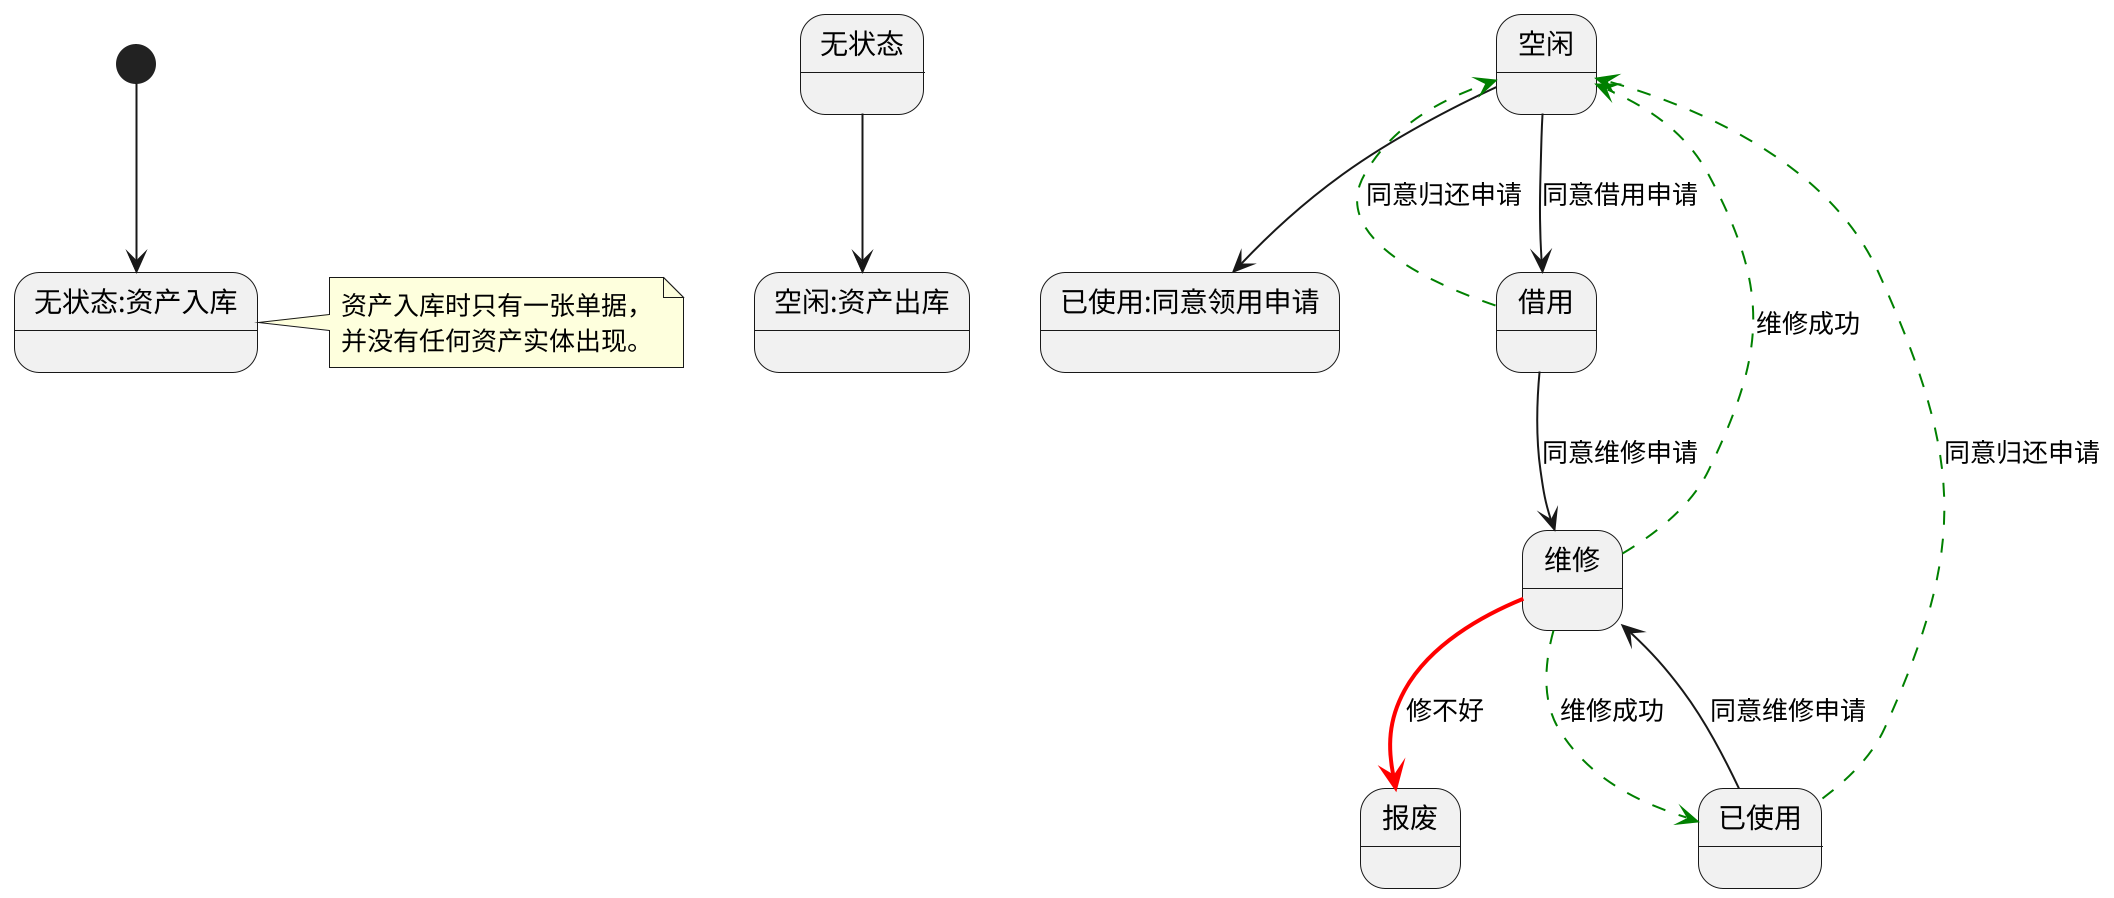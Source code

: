 @startuml
'scale 350 width
scale 2
[*] --> 无状态:资产入库
note right
资产入库时只有一张单据，
并没有任何资产实体出现。
end note
无状态 --> 空闲:资产出库
空闲 --> 已使用:同意领用申请
空闲 --> 借用: 同意借用申请
'空闲 --> 维修: 管理员直接设置资产状态为“维修”
'空闲 --> 报废: 管理员直接设置资产状态为“维修”

已使用 -[#green,dashed]->空闲: 同意归还申请
已使用 -->维修: 同意维修申请

借用 -[#green,dashed]-> 空闲: 同意归还申请
借用 --> 维修: 同意维修申请

维修 -[#green,dashed]-> 空闲: 维修成功
维修 -[#green,dashed]-> 已使用: 维修成功
维修 -[#red,bold]-> 报废: 修不好


@enduml